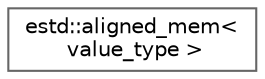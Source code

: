 digraph "Graphical Class Hierarchy"
{
 // LATEX_PDF_SIZE
  bgcolor="transparent";
  edge [fontname=Helvetica,fontsize=10,labelfontname=Helvetica,labelfontsize=10];
  node [fontname=Helvetica,fontsize=10,shape=box,height=0.2,width=0.4];
  rankdir="LR";
  Node0 [id="Node000000",label="estd::aligned_mem\<\l value_type \>",height=0.2,width=0.4,color="grey40", fillcolor="white", style="filled",URL="$df/d07/structestd_1_1aligned__mem.html",tooltip=" "];
}

